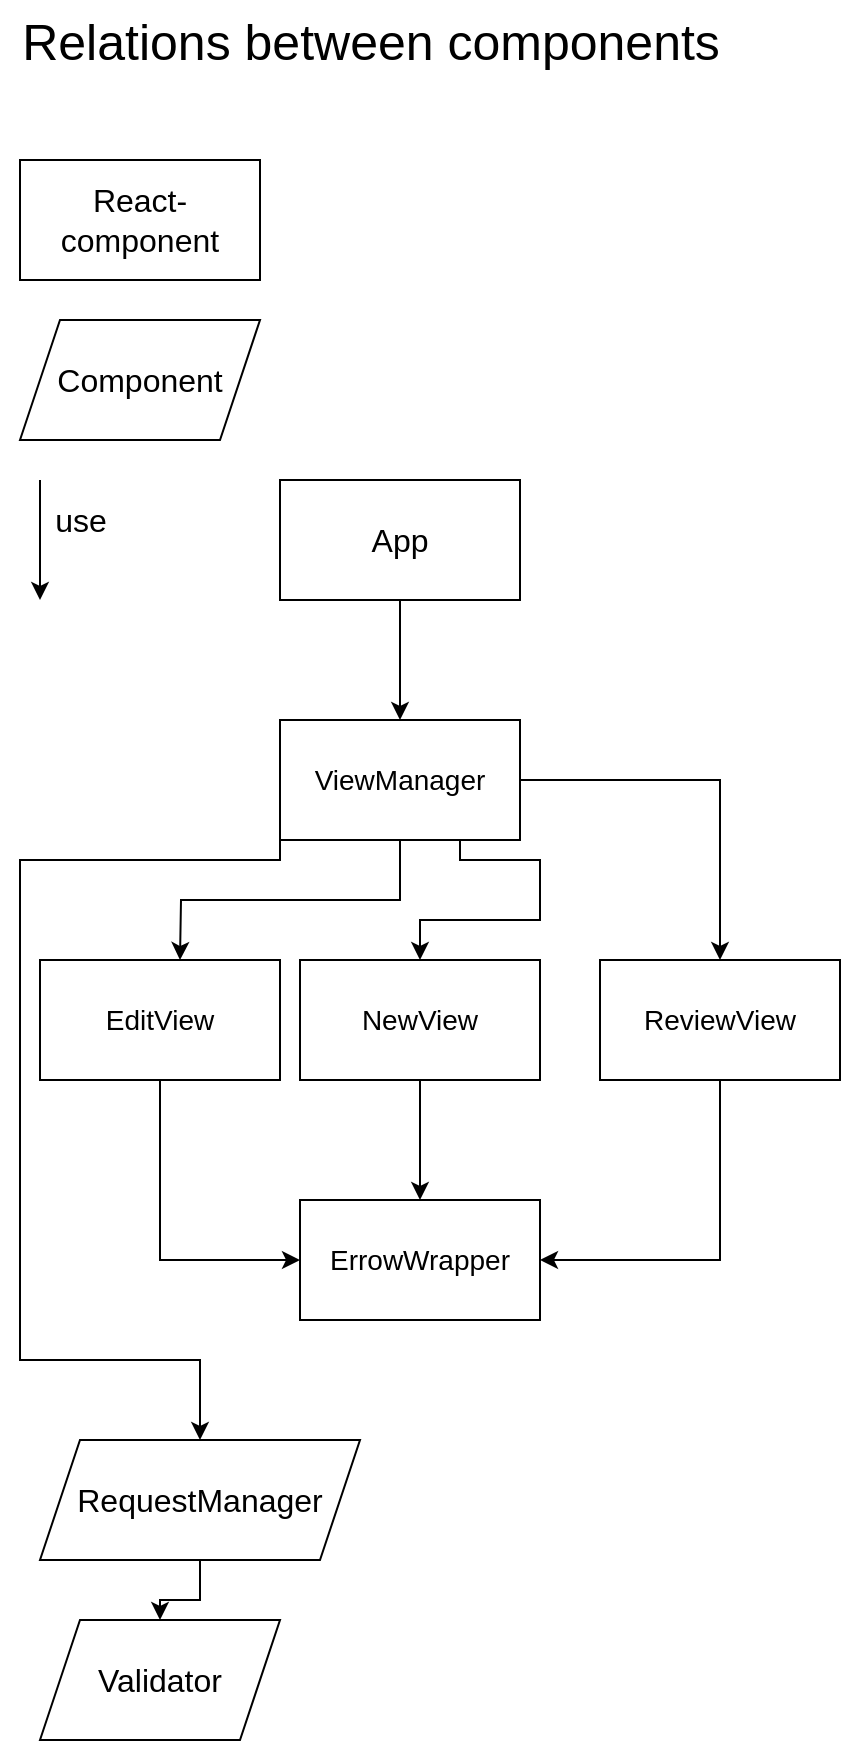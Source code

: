 <mxfile version="20.7.4" type="device"><diagram id="Yw0V8oyH_U_6ALKUgKcS" name="Страница 1"><mxGraphModel dx="2009" dy="1082" grid="1" gridSize="10" guides="1" tooltips="1" connect="1" arrows="1" fold="1" page="1" pageScale="1" pageWidth="1200" pageHeight="1600" math="0" shadow="0"><root><mxCell id="0"/><mxCell id="1" parent="0"/><mxCell id="VzkJ1jzr7Wg0_qMXqoMs-1" value="&lt;font style=&quot;font-size: 25px;&quot;&gt;Relations between components&lt;/font&gt;" style="text;html=1;align=center;verticalAlign=middle;resizable=0;points=[];autosize=1;strokeColor=none;fillColor=none;" vertex="1" parent="1"><mxGeometry x="-420" width="370" height="40" as="geometry"/></mxCell><mxCell id="VzkJ1jzr7Wg0_qMXqoMs-7" value="&lt;span style=&quot;font-size: 16px;&quot;&gt;React-component&lt;/span&gt;" style="rounded=0;whiteSpace=wrap;html=1;fontSize=14;" vertex="1" parent="1"><mxGeometry x="-410" y="80" width="120" height="60" as="geometry"/></mxCell><mxCell id="VzkJ1jzr7Wg0_qMXqoMs-8" value="Component" style="shape=parallelogram;perimeter=parallelogramPerimeter;whiteSpace=wrap;html=1;fixedSize=1;fontSize=16;" vertex="1" parent="1"><mxGeometry x="-410" y="160" width="120" height="60" as="geometry"/></mxCell><mxCell id="VzkJ1jzr7Wg0_qMXqoMs-11" value="" style="edgeStyle=orthogonalEdgeStyle;rounded=0;orthogonalLoop=1;jettySize=auto;html=1;fontSize=16;" edge="1" parent="1" source="VzkJ1jzr7Wg0_qMXqoMs-9" target="VzkJ1jzr7Wg0_qMXqoMs-10"><mxGeometry relative="1" as="geometry"/></mxCell><mxCell id="VzkJ1jzr7Wg0_qMXqoMs-9" value="&lt;span style=&quot;font-size: 16px;&quot;&gt;App&lt;/span&gt;" style="rounded=0;whiteSpace=wrap;html=1;fontSize=14;" vertex="1" parent="1"><mxGeometry x="-280" y="240" width="120" height="60" as="geometry"/></mxCell><mxCell id="VzkJ1jzr7Wg0_qMXqoMs-15" value="" style="edgeStyle=orthogonalEdgeStyle;rounded=0;orthogonalLoop=1;jettySize=auto;html=1;fontSize=16;entryX=0.5;entryY=0;entryDx=0;entryDy=0;exitX=0.75;exitY=1;exitDx=0;exitDy=0;" edge="1" parent="1" source="VzkJ1jzr7Wg0_qMXqoMs-10" target="VzkJ1jzr7Wg0_qMXqoMs-16"><mxGeometry relative="1" as="geometry"><Array as="points"><mxPoint x="-190" y="430"/><mxPoint x="-150" y="430"/><mxPoint x="-150" y="460"/><mxPoint x="-210" y="460"/></Array></mxGeometry></mxCell><mxCell id="VzkJ1jzr7Wg0_qMXqoMs-20" value="" style="edgeStyle=orthogonalEdgeStyle;rounded=0;orthogonalLoop=1;jettySize=auto;html=1;fontSize=16;" edge="1" parent="1" source="VzkJ1jzr7Wg0_qMXqoMs-10" target="VzkJ1jzr7Wg0_qMXqoMs-19"><mxGeometry relative="1" as="geometry"/></mxCell><mxCell id="VzkJ1jzr7Wg0_qMXqoMs-26" style="edgeStyle=orthogonalEdgeStyle;rounded=0;orthogonalLoop=1;jettySize=auto;html=1;entryX=0.5;entryY=0;entryDx=0;entryDy=0;fontSize=16;exitX=0;exitY=0.5;exitDx=0;exitDy=0;" edge="1" parent="1" source="VzkJ1jzr7Wg0_qMXqoMs-10" target="VzkJ1jzr7Wg0_qMXqoMs-25"><mxGeometry relative="1" as="geometry"><Array as="points"><mxPoint x="-280" y="430"/><mxPoint x="-410" y="430"/><mxPoint x="-410" y="680"/><mxPoint x="-320" y="680"/></Array></mxGeometry></mxCell><mxCell id="VzkJ1jzr7Wg0_qMXqoMs-10" value="ViewManager" style="whiteSpace=wrap;html=1;fontSize=14;rounded=0;" vertex="1" parent="1"><mxGeometry x="-280" y="360" width="120" height="60" as="geometry"/></mxCell><mxCell id="VzkJ1jzr7Wg0_qMXqoMs-12" value="" style="edgeStyle=orthogonalEdgeStyle;rounded=0;orthogonalLoop=1;jettySize=auto;html=1;fontSize=16;" edge="1" parent="1"><mxGeometry relative="1" as="geometry"><mxPoint x="-400" y="240" as="sourcePoint"/><mxPoint x="-400" y="300" as="targetPoint"/></mxGeometry></mxCell><mxCell id="VzkJ1jzr7Wg0_qMXqoMs-13" value="use" style="text;html=1;align=center;verticalAlign=middle;resizable=0;points=[];autosize=1;strokeColor=none;fillColor=none;fontSize=16;" vertex="1" parent="1"><mxGeometry x="-405" y="245" width="50" height="30" as="geometry"/></mxCell><mxCell id="VzkJ1jzr7Wg0_qMXqoMs-22" value="" style="edgeStyle=orthogonalEdgeStyle;rounded=0;orthogonalLoop=1;jettySize=auto;html=1;fontSize=16;exitX=0.5;exitY=1;exitDx=0;exitDy=0;" edge="1" parent="1" source="VzkJ1jzr7Wg0_qMXqoMs-16" target="VzkJ1jzr7Wg0_qMXqoMs-21"><mxGeometry relative="1" as="geometry"><mxPoint x="-260" y="560" as="sourcePoint"/></mxGeometry></mxCell><mxCell id="VzkJ1jzr7Wg0_qMXqoMs-23" style="edgeStyle=orthogonalEdgeStyle;rounded=0;orthogonalLoop=1;jettySize=auto;html=1;exitX=0.5;exitY=1;exitDx=0;exitDy=0;entryX=0;entryY=0.5;entryDx=0;entryDy=0;fontSize=16;" edge="1" parent="1" source="VzkJ1jzr7Wg0_qMXqoMs-14" target="VzkJ1jzr7Wg0_qMXqoMs-21"><mxGeometry relative="1" as="geometry"/></mxCell><mxCell id="VzkJ1jzr7Wg0_qMXqoMs-14" value="EditView" style="whiteSpace=wrap;html=1;fontSize=14;rounded=0;" vertex="1" parent="1"><mxGeometry x="-400" y="480" width="120" height="60" as="geometry"/></mxCell><mxCell id="VzkJ1jzr7Wg0_qMXqoMs-16" value="NewView" style="whiteSpace=wrap;html=1;fontSize=14;rounded=0;" vertex="1" parent="1"><mxGeometry x="-270" y="480" width="120" height="60" as="geometry"/></mxCell><mxCell id="VzkJ1jzr7Wg0_qMXqoMs-17" value="" style="edgeStyle=orthogonalEdgeStyle;rounded=0;orthogonalLoop=1;jettySize=auto;html=1;fontSize=16;exitX=0.5;exitY=1;exitDx=0;exitDy=0;" edge="1" parent="1" source="VzkJ1jzr7Wg0_qMXqoMs-10"><mxGeometry x="-0.222" relative="1" as="geometry"><mxPoint x="-210" y="430" as="sourcePoint"/><mxPoint x="-330" y="480" as="targetPoint"/><mxPoint as="offset"/></mxGeometry></mxCell><mxCell id="VzkJ1jzr7Wg0_qMXqoMs-24" style="edgeStyle=orthogonalEdgeStyle;rounded=0;orthogonalLoop=1;jettySize=auto;html=1;exitX=0.5;exitY=1;exitDx=0;exitDy=0;entryX=1;entryY=0.5;entryDx=0;entryDy=0;fontSize=16;" edge="1" parent="1" source="VzkJ1jzr7Wg0_qMXqoMs-19" target="VzkJ1jzr7Wg0_qMXqoMs-21"><mxGeometry relative="1" as="geometry"/></mxCell><mxCell id="VzkJ1jzr7Wg0_qMXqoMs-19" value="ReviewView" style="whiteSpace=wrap;html=1;fontSize=14;rounded=0;" vertex="1" parent="1"><mxGeometry x="-120" y="480" width="120" height="60" as="geometry"/></mxCell><mxCell id="VzkJ1jzr7Wg0_qMXqoMs-21" value="ErrowWrapper" style="whiteSpace=wrap;html=1;fontSize=14;rounded=0;" vertex="1" parent="1"><mxGeometry x="-270" y="600" width="120" height="60" as="geometry"/></mxCell><mxCell id="VzkJ1jzr7Wg0_qMXqoMs-28" value="" style="edgeStyle=orthogonalEdgeStyle;rounded=0;orthogonalLoop=1;jettySize=auto;html=1;fontSize=16;" edge="1" parent="1" source="VzkJ1jzr7Wg0_qMXqoMs-25" target="VzkJ1jzr7Wg0_qMXqoMs-27"><mxGeometry relative="1" as="geometry"/></mxCell><mxCell id="VzkJ1jzr7Wg0_qMXqoMs-25" value="RequestManager" style="shape=parallelogram;perimeter=parallelogramPerimeter;whiteSpace=wrap;html=1;fixedSize=1;fontSize=16;" vertex="1" parent="1"><mxGeometry x="-400" y="720" width="160" height="60" as="geometry"/></mxCell><mxCell id="VzkJ1jzr7Wg0_qMXqoMs-27" value="Validator" style="shape=parallelogram;perimeter=parallelogramPerimeter;whiteSpace=wrap;html=1;fixedSize=1;fontSize=16;" vertex="1" parent="1"><mxGeometry x="-400" y="810" width="120" height="60" as="geometry"/></mxCell></root></mxGraphModel></diagram></mxfile>